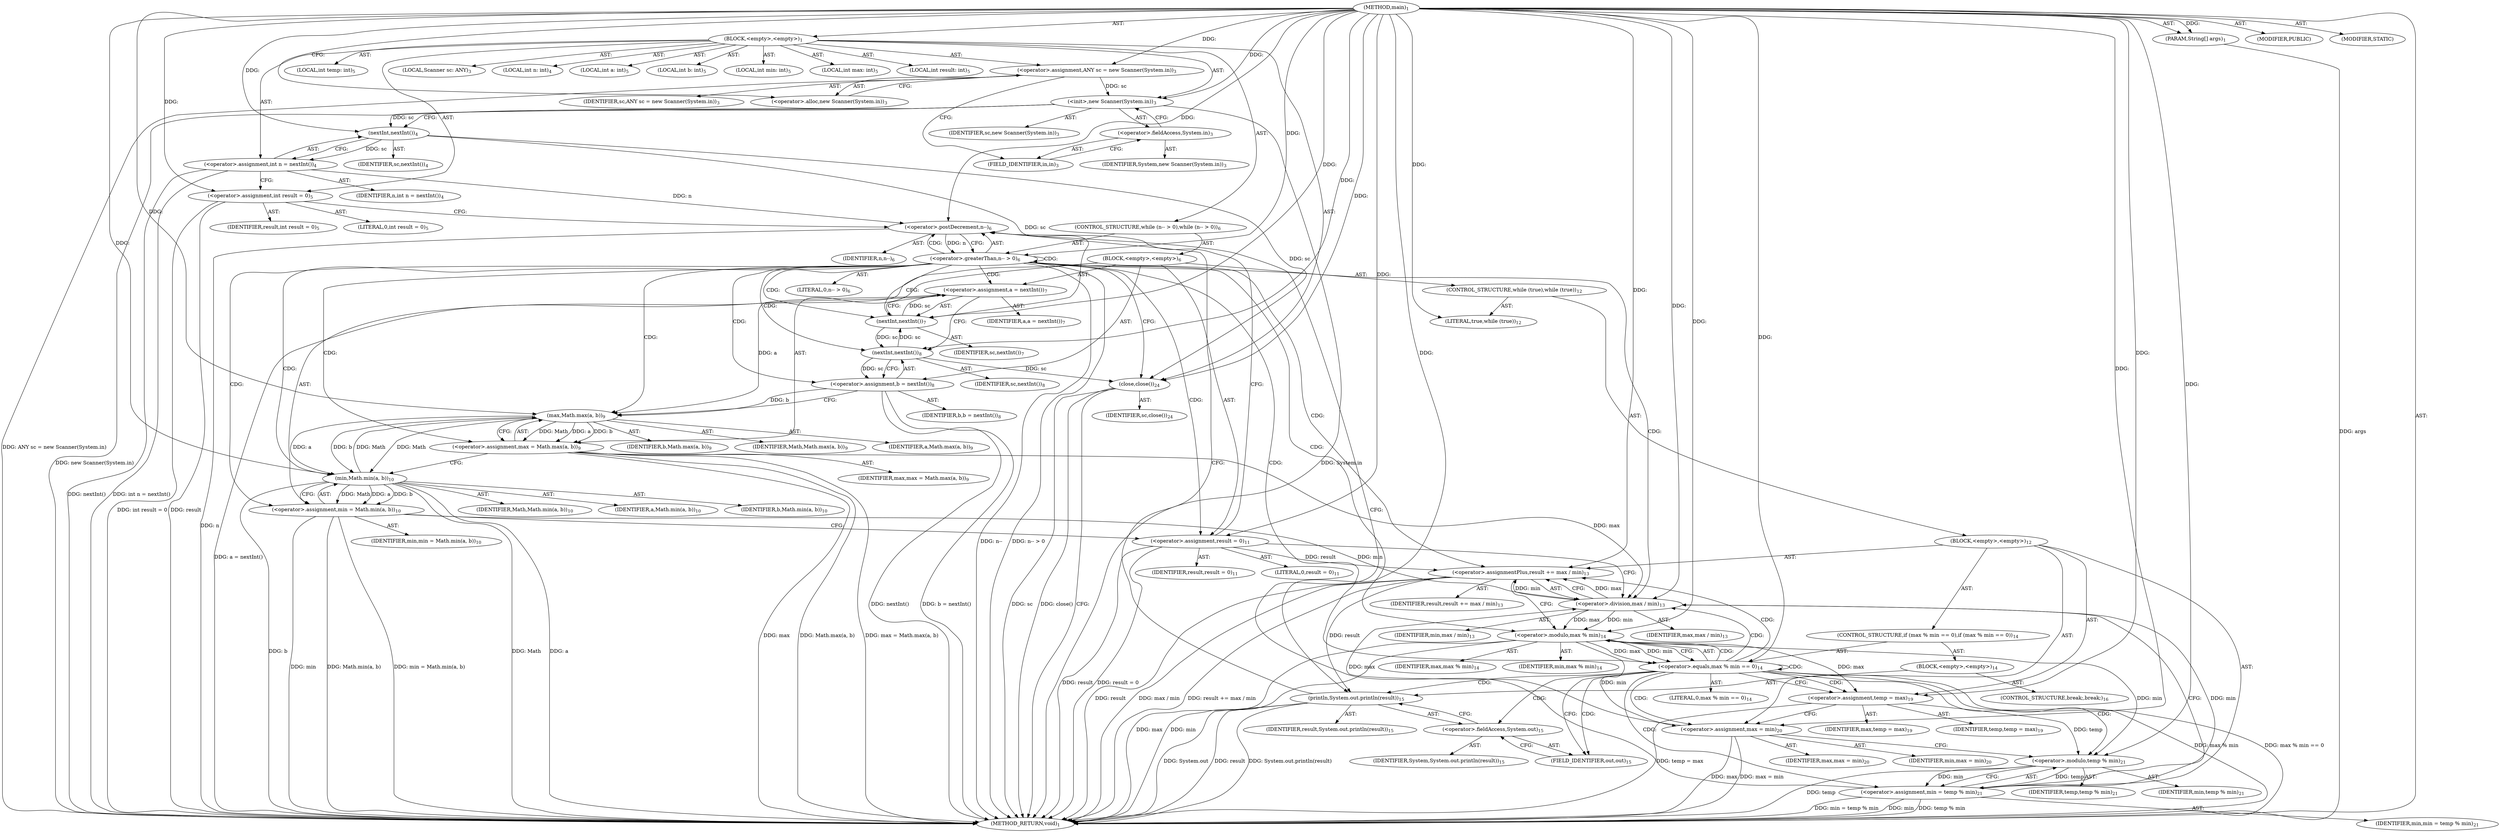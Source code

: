 digraph "main" {  
"19" [label = <(METHOD,main)<SUB>1</SUB>> ]
"20" [label = <(PARAM,String[] args)<SUB>1</SUB>> ]
"21" [label = <(BLOCK,&lt;empty&gt;,&lt;empty&gt;)<SUB>1</SUB>> ]
"4" [label = <(LOCAL,Scanner sc: ANY)<SUB>3</SUB>> ]
"22" [label = <(&lt;operator&gt;.assignment,ANY sc = new Scanner(System.in))<SUB>3</SUB>> ]
"23" [label = <(IDENTIFIER,sc,ANY sc = new Scanner(System.in))<SUB>3</SUB>> ]
"24" [label = <(&lt;operator&gt;.alloc,new Scanner(System.in))<SUB>3</SUB>> ]
"25" [label = <(&lt;init&gt;,new Scanner(System.in))<SUB>3</SUB>> ]
"3" [label = <(IDENTIFIER,sc,new Scanner(System.in))<SUB>3</SUB>> ]
"26" [label = <(&lt;operator&gt;.fieldAccess,System.in)<SUB>3</SUB>> ]
"27" [label = <(IDENTIFIER,System,new Scanner(System.in))<SUB>3</SUB>> ]
"28" [label = <(FIELD_IDENTIFIER,in,in)<SUB>3</SUB>> ]
"29" [label = <(LOCAL,int n: int)<SUB>4</SUB>> ]
"30" [label = <(&lt;operator&gt;.assignment,int n = nextInt())<SUB>4</SUB>> ]
"31" [label = <(IDENTIFIER,n,int n = nextInt())<SUB>4</SUB>> ]
"32" [label = <(nextInt,nextInt())<SUB>4</SUB>> ]
"33" [label = <(IDENTIFIER,sc,nextInt())<SUB>4</SUB>> ]
"34" [label = <(LOCAL,int a: int)<SUB>5</SUB>> ]
"35" [label = <(LOCAL,int b: int)<SUB>5</SUB>> ]
"36" [label = <(LOCAL,int min: int)<SUB>5</SUB>> ]
"37" [label = <(LOCAL,int max: int)<SUB>5</SUB>> ]
"38" [label = <(LOCAL,int result: int)<SUB>5</SUB>> ]
"39" [label = <(LOCAL,int temp: int)<SUB>5</SUB>> ]
"40" [label = <(&lt;operator&gt;.assignment,int result = 0)<SUB>5</SUB>> ]
"41" [label = <(IDENTIFIER,result,int result = 0)<SUB>5</SUB>> ]
"42" [label = <(LITERAL,0,int result = 0)<SUB>5</SUB>> ]
"43" [label = <(CONTROL_STRUCTURE,while (n-- &gt; 0),while (n-- &gt; 0))<SUB>6</SUB>> ]
"44" [label = <(&lt;operator&gt;.greaterThan,n-- &gt; 0)<SUB>6</SUB>> ]
"45" [label = <(&lt;operator&gt;.postDecrement,n--)<SUB>6</SUB>> ]
"46" [label = <(IDENTIFIER,n,n--)<SUB>6</SUB>> ]
"47" [label = <(LITERAL,0,n-- &gt; 0)<SUB>6</SUB>> ]
"48" [label = <(BLOCK,&lt;empty&gt;,&lt;empty&gt;)<SUB>6</SUB>> ]
"49" [label = <(&lt;operator&gt;.assignment,a = nextInt())<SUB>7</SUB>> ]
"50" [label = <(IDENTIFIER,a,a = nextInt())<SUB>7</SUB>> ]
"51" [label = <(nextInt,nextInt())<SUB>7</SUB>> ]
"52" [label = <(IDENTIFIER,sc,nextInt())<SUB>7</SUB>> ]
"53" [label = <(&lt;operator&gt;.assignment,b = nextInt())<SUB>8</SUB>> ]
"54" [label = <(IDENTIFIER,b,b = nextInt())<SUB>8</SUB>> ]
"55" [label = <(nextInt,nextInt())<SUB>8</SUB>> ]
"56" [label = <(IDENTIFIER,sc,nextInt())<SUB>8</SUB>> ]
"57" [label = <(&lt;operator&gt;.assignment,max = Math.max(a, b))<SUB>9</SUB>> ]
"58" [label = <(IDENTIFIER,max,max = Math.max(a, b))<SUB>9</SUB>> ]
"59" [label = <(max,Math.max(a, b))<SUB>9</SUB>> ]
"60" [label = <(IDENTIFIER,Math,Math.max(a, b))<SUB>9</SUB>> ]
"61" [label = <(IDENTIFIER,a,Math.max(a, b))<SUB>9</SUB>> ]
"62" [label = <(IDENTIFIER,b,Math.max(a, b))<SUB>9</SUB>> ]
"63" [label = <(&lt;operator&gt;.assignment,min = Math.min(a, b))<SUB>10</SUB>> ]
"64" [label = <(IDENTIFIER,min,min = Math.min(a, b))<SUB>10</SUB>> ]
"65" [label = <(min,Math.min(a, b))<SUB>10</SUB>> ]
"66" [label = <(IDENTIFIER,Math,Math.min(a, b))<SUB>10</SUB>> ]
"67" [label = <(IDENTIFIER,a,Math.min(a, b))<SUB>10</SUB>> ]
"68" [label = <(IDENTIFIER,b,Math.min(a, b))<SUB>10</SUB>> ]
"69" [label = <(&lt;operator&gt;.assignment,result = 0)<SUB>11</SUB>> ]
"70" [label = <(IDENTIFIER,result,result = 0)<SUB>11</SUB>> ]
"71" [label = <(LITERAL,0,result = 0)<SUB>11</SUB>> ]
"72" [label = <(CONTROL_STRUCTURE,while (true),while (true))<SUB>12</SUB>> ]
"73" [label = <(LITERAL,true,while (true))<SUB>12</SUB>> ]
"74" [label = <(BLOCK,&lt;empty&gt;,&lt;empty&gt;)<SUB>12</SUB>> ]
"75" [label = <(&lt;operator&gt;.assignmentPlus,result += max / min)<SUB>13</SUB>> ]
"76" [label = <(IDENTIFIER,result,result += max / min)<SUB>13</SUB>> ]
"77" [label = <(&lt;operator&gt;.division,max / min)<SUB>13</SUB>> ]
"78" [label = <(IDENTIFIER,max,max / min)<SUB>13</SUB>> ]
"79" [label = <(IDENTIFIER,min,max / min)<SUB>13</SUB>> ]
"80" [label = <(CONTROL_STRUCTURE,if (max % min == 0),if (max % min == 0))<SUB>14</SUB>> ]
"81" [label = <(&lt;operator&gt;.equals,max % min == 0)<SUB>14</SUB>> ]
"82" [label = <(&lt;operator&gt;.modulo,max % min)<SUB>14</SUB>> ]
"83" [label = <(IDENTIFIER,max,max % min)<SUB>14</SUB>> ]
"84" [label = <(IDENTIFIER,min,max % min)<SUB>14</SUB>> ]
"85" [label = <(LITERAL,0,max % min == 0)<SUB>14</SUB>> ]
"86" [label = <(BLOCK,&lt;empty&gt;,&lt;empty&gt;)<SUB>14</SUB>> ]
"87" [label = <(println,System.out.println(result))<SUB>15</SUB>> ]
"88" [label = <(&lt;operator&gt;.fieldAccess,System.out)<SUB>15</SUB>> ]
"89" [label = <(IDENTIFIER,System,System.out.println(result))<SUB>15</SUB>> ]
"90" [label = <(FIELD_IDENTIFIER,out,out)<SUB>15</SUB>> ]
"91" [label = <(IDENTIFIER,result,System.out.println(result))<SUB>15</SUB>> ]
"92" [label = <(CONTROL_STRUCTURE,break;,break;)<SUB>16</SUB>> ]
"93" [label = <(&lt;operator&gt;.assignment,temp = max)<SUB>19</SUB>> ]
"94" [label = <(IDENTIFIER,temp,temp = max)<SUB>19</SUB>> ]
"95" [label = <(IDENTIFIER,max,temp = max)<SUB>19</SUB>> ]
"96" [label = <(&lt;operator&gt;.assignment,max = min)<SUB>20</SUB>> ]
"97" [label = <(IDENTIFIER,max,max = min)<SUB>20</SUB>> ]
"98" [label = <(IDENTIFIER,min,max = min)<SUB>20</SUB>> ]
"99" [label = <(&lt;operator&gt;.assignment,min = temp % min)<SUB>21</SUB>> ]
"100" [label = <(IDENTIFIER,min,min = temp % min)<SUB>21</SUB>> ]
"101" [label = <(&lt;operator&gt;.modulo,temp % min)<SUB>21</SUB>> ]
"102" [label = <(IDENTIFIER,temp,temp % min)<SUB>21</SUB>> ]
"103" [label = <(IDENTIFIER,min,temp % min)<SUB>21</SUB>> ]
"104" [label = <(close,close())<SUB>24</SUB>> ]
"105" [label = <(IDENTIFIER,sc,close())<SUB>24</SUB>> ]
"106" [label = <(MODIFIER,PUBLIC)> ]
"107" [label = <(MODIFIER,STATIC)> ]
"108" [label = <(METHOD_RETURN,void)<SUB>1</SUB>> ]
  "19" -> "20"  [ label = "AST: "] 
  "19" -> "21"  [ label = "AST: "] 
  "19" -> "106"  [ label = "AST: "] 
  "19" -> "107"  [ label = "AST: "] 
  "19" -> "108"  [ label = "AST: "] 
  "21" -> "4"  [ label = "AST: "] 
  "21" -> "22"  [ label = "AST: "] 
  "21" -> "25"  [ label = "AST: "] 
  "21" -> "29"  [ label = "AST: "] 
  "21" -> "30"  [ label = "AST: "] 
  "21" -> "34"  [ label = "AST: "] 
  "21" -> "35"  [ label = "AST: "] 
  "21" -> "36"  [ label = "AST: "] 
  "21" -> "37"  [ label = "AST: "] 
  "21" -> "38"  [ label = "AST: "] 
  "21" -> "39"  [ label = "AST: "] 
  "21" -> "40"  [ label = "AST: "] 
  "21" -> "43"  [ label = "AST: "] 
  "21" -> "104"  [ label = "AST: "] 
  "22" -> "23"  [ label = "AST: "] 
  "22" -> "24"  [ label = "AST: "] 
  "25" -> "3"  [ label = "AST: "] 
  "25" -> "26"  [ label = "AST: "] 
  "26" -> "27"  [ label = "AST: "] 
  "26" -> "28"  [ label = "AST: "] 
  "30" -> "31"  [ label = "AST: "] 
  "30" -> "32"  [ label = "AST: "] 
  "32" -> "33"  [ label = "AST: "] 
  "40" -> "41"  [ label = "AST: "] 
  "40" -> "42"  [ label = "AST: "] 
  "43" -> "44"  [ label = "AST: "] 
  "43" -> "48"  [ label = "AST: "] 
  "44" -> "45"  [ label = "AST: "] 
  "44" -> "47"  [ label = "AST: "] 
  "45" -> "46"  [ label = "AST: "] 
  "48" -> "49"  [ label = "AST: "] 
  "48" -> "53"  [ label = "AST: "] 
  "48" -> "57"  [ label = "AST: "] 
  "48" -> "63"  [ label = "AST: "] 
  "48" -> "69"  [ label = "AST: "] 
  "48" -> "72"  [ label = "AST: "] 
  "49" -> "50"  [ label = "AST: "] 
  "49" -> "51"  [ label = "AST: "] 
  "51" -> "52"  [ label = "AST: "] 
  "53" -> "54"  [ label = "AST: "] 
  "53" -> "55"  [ label = "AST: "] 
  "55" -> "56"  [ label = "AST: "] 
  "57" -> "58"  [ label = "AST: "] 
  "57" -> "59"  [ label = "AST: "] 
  "59" -> "60"  [ label = "AST: "] 
  "59" -> "61"  [ label = "AST: "] 
  "59" -> "62"  [ label = "AST: "] 
  "63" -> "64"  [ label = "AST: "] 
  "63" -> "65"  [ label = "AST: "] 
  "65" -> "66"  [ label = "AST: "] 
  "65" -> "67"  [ label = "AST: "] 
  "65" -> "68"  [ label = "AST: "] 
  "69" -> "70"  [ label = "AST: "] 
  "69" -> "71"  [ label = "AST: "] 
  "72" -> "73"  [ label = "AST: "] 
  "72" -> "74"  [ label = "AST: "] 
  "74" -> "75"  [ label = "AST: "] 
  "74" -> "80"  [ label = "AST: "] 
  "74" -> "93"  [ label = "AST: "] 
  "74" -> "96"  [ label = "AST: "] 
  "74" -> "99"  [ label = "AST: "] 
  "75" -> "76"  [ label = "AST: "] 
  "75" -> "77"  [ label = "AST: "] 
  "77" -> "78"  [ label = "AST: "] 
  "77" -> "79"  [ label = "AST: "] 
  "80" -> "81"  [ label = "AST: "] 
  "80" -> "86"  [ label = "AST: "] 
  "81" -> "82"  [ label = "AST: "] 
  "81" -> "85"  [ label = "AST: "] 
  "82" -> "83"  [ label = "AST: "] 
  "82" -> "84"  [ label = "AST: "] 
  "86" -> "87"  [ label = "AST: "] 
  "86" -> "92"  [ label = "AST: "] 
  "87" -> "88"  [ label = "AST: "] 
  "87" -> "91"  [ label = "AST: "] 
  "88" -> "89"  [ label = "AST: "] 
  "88" -> "90"  [ label = "AST: "] 
  "93" -> "94"  [ label = "AST: "] 
  "93" -> "95"  [ label = "AST: "] 
  "96" -> "97"  [ label = "AST: "] 
  "96" -> "98"  [ label = "AST: "] 
  "99" -> "100"  [ label = "AST: "] 
  "99" -> "101"  [ label = "AST: "] 
  "101" -> "102"  [ label = "AST: "] 
  "101" -> "103"  [ label = "AST: "] 
  "104" -> "105"  [ label = "AST: "] 
  "22" -> "28"  [ label = "CFG: "] 
  "25" -> "32"  [ label = "CFG: "] 
  "30" -> "40"  [ label = "CFG: "] 
  "40" -> "45"  [ label = "CFG: "] 
  "104" -> "108"  [ label = "CFG: "] 
  "24" -> "22"  [ label = "CFG: "] 
  "26" -> "25"  [ label = "CFG: "] 
  "32" -> "30"  [ label = "CFG: "] 
  "44" -> "51"  [ label = "CFG: "] 
  "44" -> "104"  [ label = "CFG: "] 
  "28" -> "26"  [ label = "CFG: "] 
  "45" -> "44"  [ label = "CFG: "] 
  "49" -> "55"  [ label = "CFG: "] 
  "53" -> "59"  [ label = "CFG: "] 
  "57" -> "65"  [ label = "CFG: "] 
  "63" -> "69"  [ label = "CFG: "] 
  "69" -> "45"  [ label = "CFG: "] 
  "69" -> "77"  [ label = "CFG: "] 
  "51" -> "49"  [ label = "CFG: "] 
  "55" -> "53"  [ label = "CFG: "] 
  "59" -> "57"  [ label = "CFG: "] 
  "65" -> "63"  [ label = "CFG: "] 
  "75" -> "82"  [ label = "CFG: "] 
  "93" -> "96"  [ label = "CFG: "] 
  "96" -> "101"  [ label = "CFG: "] 
  "99" -> "45"  [ label = "CFG: "] 
  "99" -> "77"  [ label = "CFG: "] 
  "77" -> "75"  [ label = "CFG: "] 
  "81" -> "90"  [ label = "CFG: "] 
  "81" -> "93"  [ label = "CFG: "] 
  "101" -> "99"  [ label = "CFG: "] 
  "82" -> "81"  [ label = "CFG: "] 
  "87" -> "45"  [ label = "CFG: "] 
  "88" -> "87"  [ label = "CFG: "] 
  "90" -> "88"  [ label = "CFG: "] 
  "19" -> "24"  [ label = "CFG: "] 
  "20" -> "108"  [ label = "DDG: args"] 
  "22" -> "108"  [ label = "DDG: ANY sc = new Scanner(System.in)"] 
  "25" -> "108"  [ label = "DDG: System.in"] 
  "25" -> "108"  [ label = "DDG: new Scanner(System.in)"] 
  "30" -> "108"  [ label = "DDG: nextInt()"] 
  "30" -> "108"  [ label = "DDG: int n = nextInt()"] 
  "40" -> "108"  [ label = "DDG: result"] 
  "40" -> "108"  [ label = "DDG: int result = 0"] 
  "45" -> "108"  [ label = "DDG: n"] 
  "44" -> "108"  [ label = "DDG: n--"] 
  "44" -> "108"  [ label = "DDG: n-- &gt; 0"] 
  "104" -> "108"  [ label = "DDG: sc"] 
  "104" -> "108"  [ label = "DDG: close()"] 
  "49" -> "108"  [ label = "DDG: a = nextInt()"] 
  "53" -> "108"  [ label = "DDG: nextInt()"] 
  "53" -> "108"  [ label = "DDG: b = nextInt()"] 
  "57" -> "108"  [ label = "DDG: max"] 
  "57" -> "108"  [ label = "DDG: Math.max(a, b)"] 
  "57" -> "108"  [ label = "DDG: max = Math.max(a, b)"] 
  "63" -> "108"  [ label = "DDG: min"] 
  "65" -> "108"  [ label = "DDG: Math"] 
  "65" -> "108"  [ label = "DDG: a"] 
  "65" -> "108"  [ label = "DDG: b"] 
  "63" -> "108"  [ label = "DDG: Math.min(a, b)"] 
  "63" -> "108"  [ label = "DDG: min = Math.min(a, b)"] 
  "69" -> "108"  [ label = "DDG: result"] 
  "69" -> "108"  [ label = "DDG: result = 0"] 
  "75" -> "108"  [ label = "DDG: result"] 
  "75" -> "108"  [ label = "DDG: max / min"] 
  "75" -> "108"  [ label = "DDG: result += max / min"] 
  "82" -> "108"  [ label = "DDG: max"] 
  "82" -> "108"  [ label = "DDG: min"] 
  "81" -> "108"  [ label = "DDG: max % min"] 
  "81" -> "108"  [ label = "DDG: max % min == 0"] 
  "93" -> "108"  [ label = "DDG: temp = max"] 
  "96" -> "108"  [ label = "DDG: max"] 
  "96" -> "108"  [ label = "DDG: max = min"] 
  "99" -> "108"  [ label = "DDG: min"] 
  "101" -> "108"  [ label = "DDG: temp"] 
  "99" -> "108"  [ label = "DDG: temp % min"] 
  "99" -> "108"  [ label = "DDG: min = temp % min"] 
  "87" -> "108"  [ label = "DDG: System.out"] 
  "87" -> "108"  [ label = "DDG: result"] 
  "87" -> "108"  [ label = "DDG: System.out.println(result)"] 
  "19" -> "20"  [ label = "DDG: "] 
  "19" -> "22"  [ label = "DDG: "] 
  "32" -> "30"  [ label = "DDG: sc"] 
  "19" -> "40"  [ label = "DDG: "] 
  "22" -> "25"  [ label = "DDG: sc"] 
  "19" -> "25"  [ label = "DDG: "] 
  "32" -> "104"  [ label = "DDG: sc"] 
  "55" -> "104"  [ label = "DDG: sc"] 
  "19" -> "104"  [ label = "DDG: "] 
  "25" -> "32"  [ label = "DDG: sc"] 
  "19" -> "32"  [ label = "DDG: "] 
  "45" -> "44"  [ label = "DDG: n"] 
  "19" -> "44"  [ label = "DDG: "] 
  "51" -> "49"  [ label = "DDG: sc"] 
  "55" -> "53"  [ label = "DDG: sc"] 
  "59" -> "57"  [ label = "DDG: Math"] 
  "59" -> "57"  [ label = "DDG: a"] 
  "59" -> "57"  [ label = "DDG: b"] 
  "65" -> "63"  [ label = "DDG: Math"] 
  "65" -> "63"  [ label = "DDG: a"] 
  "65" -> "63"  [ label = "DDG: b"] 
  "19" -> "69"  [ label = "DDG: "] 
  "30" -> "45"  [ label = "DDG: n"] 
  "19" -> "45"  [ label = "DDG: "] 
  "19" -> "73"  [ label = "DDG: "] 
  "32" -> "51"  [ label = "DDG: sc"] 
  "55" -> "51"  [ label = "DDG: sc"] 
  "19" -> "51"  [ label = "DDG: "] 
  "51" -> "55"  [ label = "DDG: sc"] 
  "19" -> "55"  [ label = "DDG: "] 
  "65" -> "59"  [ label = "DDG: Math"] 
  "19" -> "59"  [ label = "DDG: "] 
  "49" -> "59"  [ label = "DDG: a"] 
  "53" -> "59"  [ label = "DDG: b"] 
  "59" -> "65"  [ label = "DDG: Math"] 
  "19" -> "65"  [ label = "DDG: "] 
  "59" -> "65"  [ label = "DDG: a"] 
  "59" -> "65"  [ label = "DDG: b"] 
  "77" -> "75"  [ label = "DDG: max"] 
  "77" -> "75"  [ label = "DDG: min"] 
  "82" -> "93"  [ label = "DDG: max"] 
  "19" -> "93"  [ label = "DDG: "] 
  "82" -> "96"  [ label = "DDG: min"] 
  "19" -> "96"  [ label = "DDG: "] 
  "101" -> "99"  [ label = "DDG: temp"] 
  "101" -> "99"  [ label = "DDG: min"] 
  "69" -> "75"  [ label = "DDG: result"] 
  "19" -> "75"  [ label = "DDG: "] 
  "57" -> "77"  [ label = "DDG: max"] 
  "96" -> "77"  [ label = "DDG: max"] 
  "19" -> "77"  [ label = "DDG: "] 
  "63" -> "77"  [ label = "DDG: min"] 
  "99" -> "77"  [ label = "DDG: min"] 
  "82" -> "81"  [ label = "DDG: max"] 
  "82" -> "81"  [ label = "DDG: min"] 
  "19" -> "81"  [ label = "DDG: "] 
  "93" -> "101"  [ label = "DDG: temp"] 
  "19" -> "101"  [ label = "DDG: "] 
  "82" -> "101"  [ label = "DDG: min"] 
  "77" -> "82"  [ label = "DDG: max"] 
  "19" -> "82"  [ label = "DDG: "] 
  "77" -> "82"  [ label = "DDG: min"] 
  "75" -> "87"  [ label = "DDG: result"] 
  "19" -> "87"  [ label = "DDG: "] 
  "44" -> "49"  [ label = "CDG: "] 
  "44" -> "51"  [ label = "CDG: "] 
  "44" -> "57"  [ label = "CDG: "] 
  "44" -> "69"  [ label = "CDG: "] 
  "44" -> "45"  [ label = "CDG: "] 
  "44" -> "65"  [ label = "CDG: "] 
  "44" -> "59"  [ label = "CDG: "] 
  "44" -> "44"  [ label = "CDG: "] 
  "44" -> "53"  [ label = "CDG: "] 
  "44" -> "63"  [ label = "CDG: "] 
  "44" -> "55"  [ label = "CDG: "] 
  "44" -> "77"  [ label = "CDG: "] 
  "44" -> "75"  [ label = "CDG: "] 
  "44" -> "81"  [ label = "CDG: "] 
  "44" -> "82"  [ label = "CDG: "] 
  "81" -> "96"  [ label = "CDG: "] 
  "81" -> "99"  [ label = "CDG: "] 
  "81" -> "87"  [ label = "CDG: "] 
  "81" -> "93"  [ label = "CDG: "] 
  "81" -> "101"  [ label = "CDG: "] 
  "81" -> "90"  [ label = "CDG: "] 
  "81" -> "88"  [ label = "CDG: "] 
  "81" -> "77"  [ label = "CDG: "] 
  "81" -> "75"  [ label = "CDG: "] 
  "81" -> "81"  [ label = "CDG: "] 
  "81" -> "82"  [ label = "CDG: "] 
}
